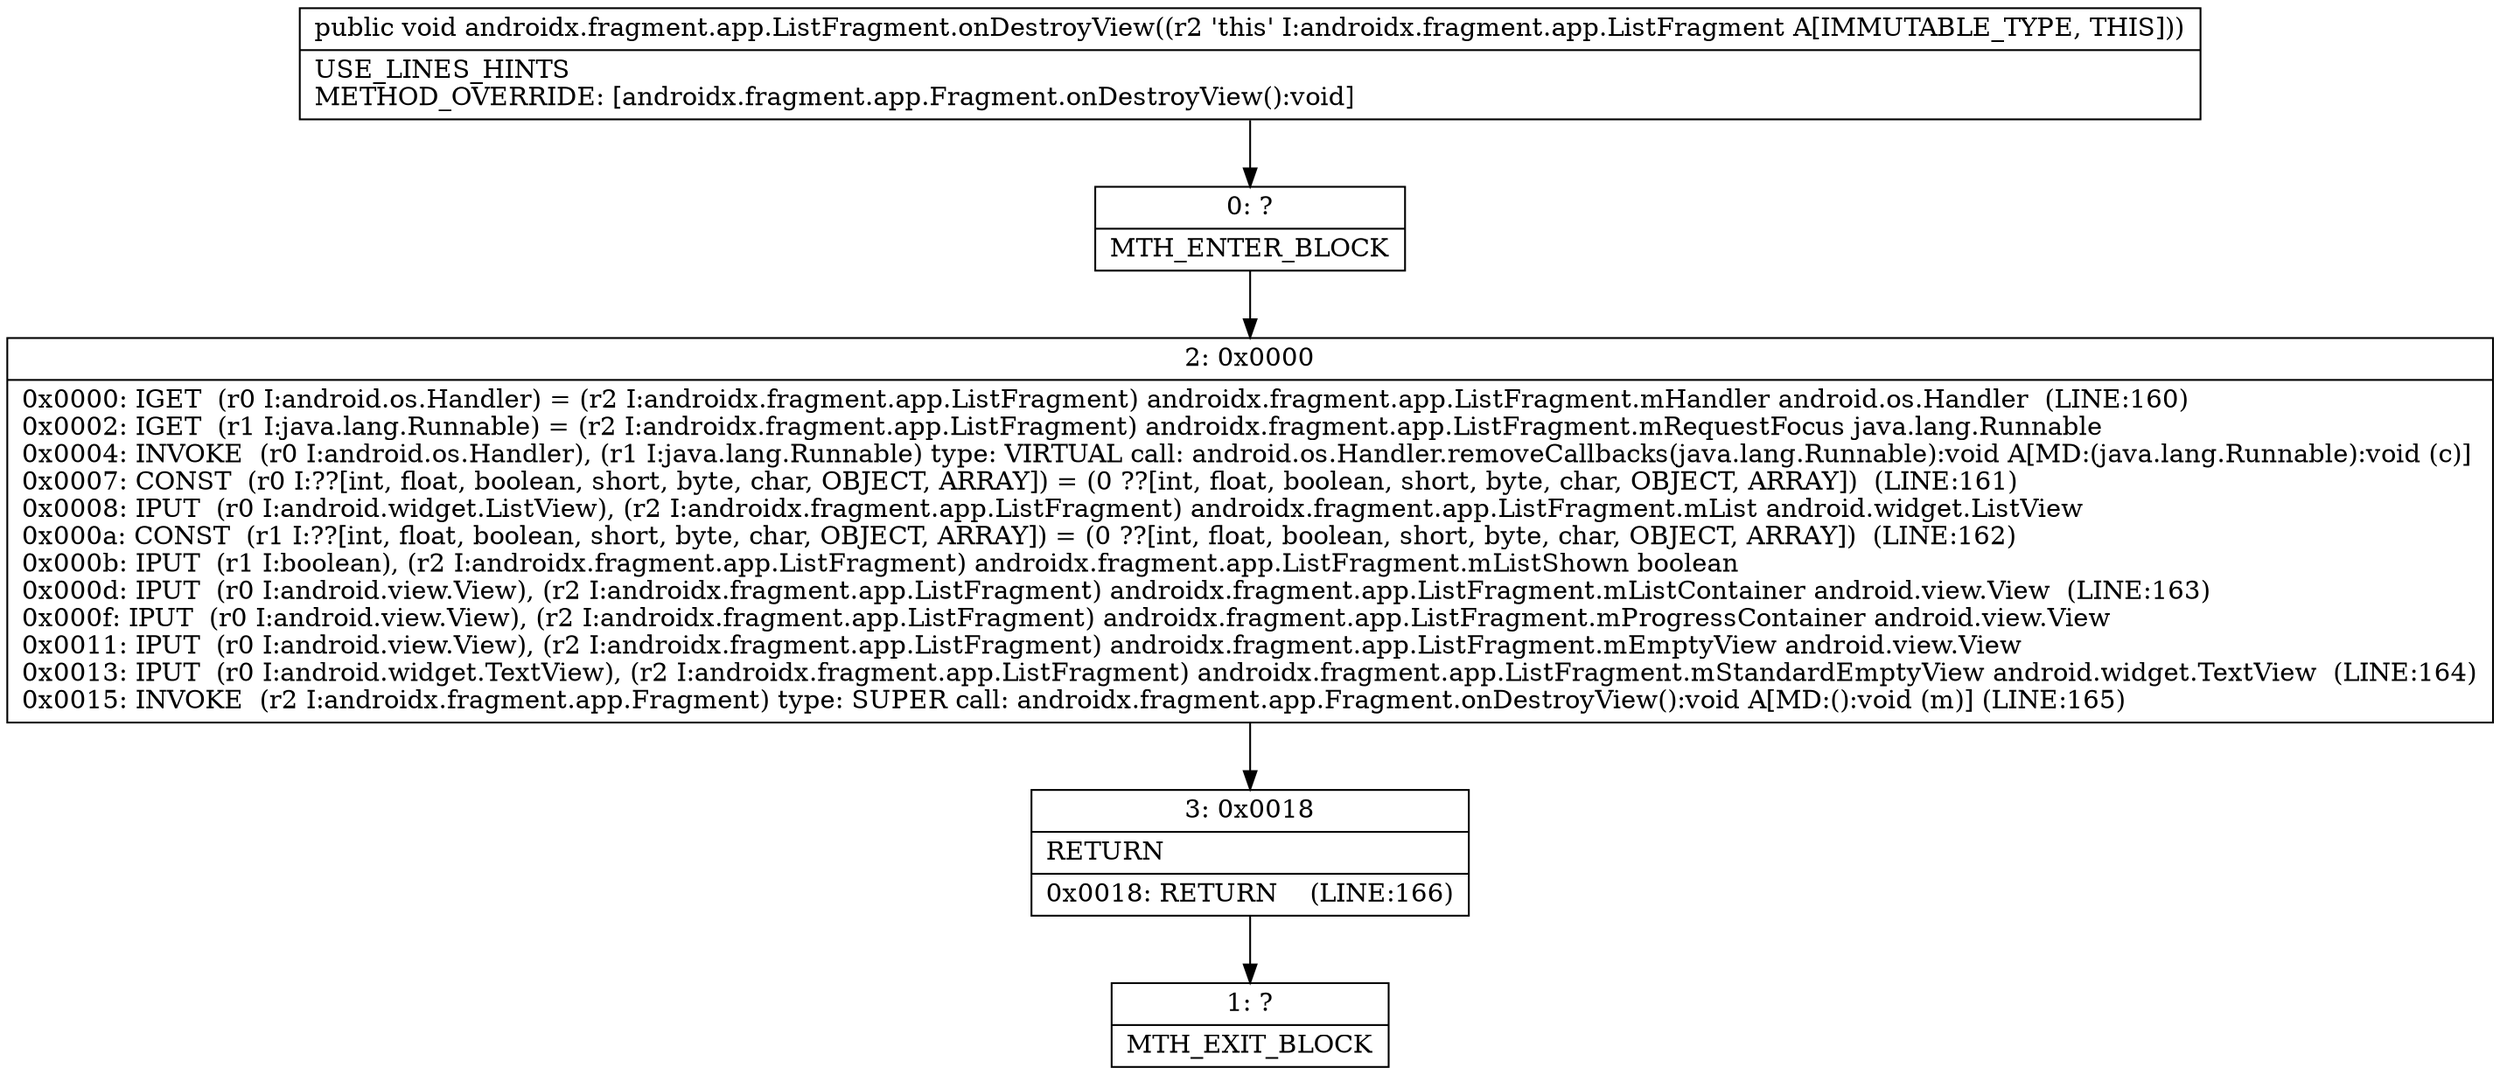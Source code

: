 digraph "CFG forandroidx.fragment.app.ListFragment.onDestroyView()V" {
Node_0 [shape=record,label="{0\:\ ?|MTH_ENTER_BLOCK\l}"];
Node_2 [shape=record,label="{2\:\ 0x0000|0x0000: IGET  (r0 I:android.os.Handler) = (r2 I:androidx.fragment.app.ListFragment) androidx.fragment.app.ListFragment.mHandler android.os.Handler  (LINE:160)\l0x0002: IGET  (r1 I:java.lang.Runnable) = (r2 I:androidx.fragment.app.ListFragment) androidx.fragment.app.ListFragment.mRequestFocus java.lang.Runnable \l0x0004: INVOKE  (r0 I:android.os.Handler), (r1 I:java.lang.Runnable) type: VIRTUAL call: android.os.Handler.removeCallbacks(java.lang.Runnable):void A[MD:(java.lang.Runnable):void (c)]\l0x0007: CONST  (r0 I:??[int, float, boolean, short, byte, char, OBJECT, ARRAY]) = (0 ??[int, float, boolean, short, byte, char, OBJECT, ARRAY])  (LINE:161)\l0x0008: IPUT  (r0 I:android.widget.ListView), (r2 I:androidx.fragment.app.ListFragment) androidx.fragment.app.ListFragment.mList android.widget.ListView \l0x000a: CONST  (r1 I:??[int, float, boolean, short, byte, char, OBJECT, ARRAY]) = (0 ??[int, float, boolean, short, byte, char, OBJECT, ARRAY])  (LINE:162)\l0x000b: IPUT  (r1 I:boolean), (r2 I:androidx.fragment.app.ListFragment) androidx.fragment.app.ListFragment.mListShown boolean \l0x000d: IPUT  (r0 I:android.view.View), (r2 I:androidx.fragment.app.ListFragment) androidx.fragment.app.ListFragment.mListContainer android.view.View  (LINE:163)\l0x000f: IPUT  (r0 I:android.view.View), (r2 I:androidx.fragment.app.ListFragment) androidx.fragment.app.ListFragment.mProgressContainer android.view.View \l0x0011: IPUT  (r0 I:android.view.View), (r2 I:androidx.fragment.app.ListFragment) androidx.fragment.app.ListFragment.mEmptyView android.view.View \l0x0013: IPUT  (r0 I:android.widget.TextView), (r2 I:androidx.fragment.app.ListFragment) androidx.fragment.app.ListFragment.mStandardEmptyView android.widget.TextView  (LINE:164)\l0x0015: INVOKE  (r2 I:androidx.fragment.app.Fragment) type: SUPER call: androidx.fragment.app.Fragment.onDestroyView():void A[MD:():void (m)] (LINE:165)\l}"];
Node_3 [shape=record,label="{3\:\ 0x0018|RETURN\l|0x0018: RETURN    (LINE:166)\l}"];
Node_1 [shape=record,label="{1\:\ ?|MTH_EXIT_BLOCK\l}"];
MethodNode[shape=record,label="{public void androidx.fragment.app.ListFragment.onDestroyView((r2 'this' I:androidx.fragment.app.ListFragment A[IMMUTABLE_TYPE, THIS]))  | USE_LINES_HINTS\lMETHOD_OVERRIDE: [androidx.fragment.app.Fragment.onDestroyView():void]\l}"];
MethodNode -> Node_0;Node_0 -> Node_2;
Node_2 -> Node_3;
Node_3 -> Node_1;
}

